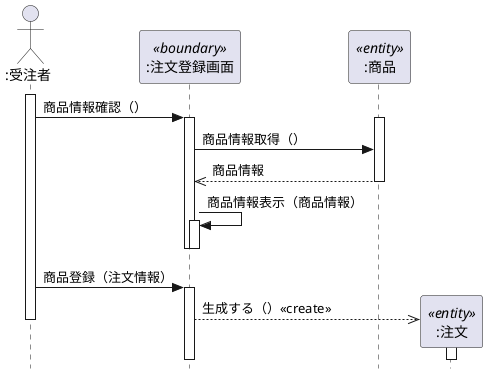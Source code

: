 @startuml
hide footbox
skinparam style strictuml /' 厳密なUMLに準拠する '/

actor ":受注者" as order_clerk
participant ":注文登録画面" as reg_control <<boundary>>
participant ":商品" as goods  <<entity>>

activate order_clerk
order_clerk -> reg_control:商品情報確認（）

activate reg_control
    activate goods
        reg_control -> goods:商品情報取得（）
        reg_control <<-- goods:商品情報
    deactivate goods

     reg_control -> reg_control:商品情報表示（商品情報）
    activate reg_control
    deactivate reg_control

deactivate reg_control

order_clerk -> reg_control:商品登録（注文情報）
activate reg_control
    create ":注文" as order <<entity>>
    reg_control -->> order:生成する（）<<create>>
   activate order

deactivate order_clerk


@enduml

